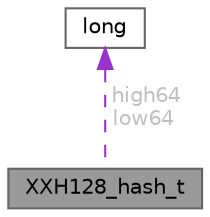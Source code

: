 digraph "XXH128_hash_t"
{
 // LATEX_PDF_SIZE
  bgcolor="transparent";
  edge [fontname=Helvetica,fontsize=10,labelfontname=Helvetica,labelfontsize=10];
  node [fontname=Helvetica,fontsize=10,shape=box,height=0.2,width=0.4];
  Node1 [id="Node000001",label="XXH128_hash_t",height=0.2,width=0.4,color="gray40", fillcolor="grey60", style="filled", fontcolor="black",tooltip="The return value from 128-bit hashes."];
  Node2 -> Node1 [id="edge1_Node000001_Node000002",dir="back",color="darkorchid3",style="dashed",tooltip=" ",label=" high64\nlow64",fontcolor="grey" ];
  Node2 [id="Node000002",label="long",height=0.2,width=0.4,color="gray40", fillcolor="white", style="filled",tooltip=" "];
}
